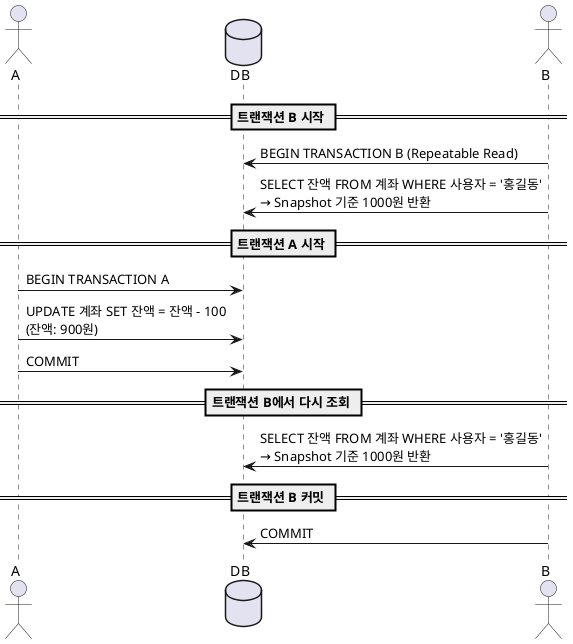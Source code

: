 @startuml
actor A as a
database DB as db
actor B as b

== 트랜잭션 B 시작 ==
b -> db : BEGIN TRANSACTION B (Repeatable Read)
b -> db : SELECT 잔액 FROM 계좌 WHERE 사용자 = '홍길동'\n→ Snapshot 기준 1000원 반환

== 트랜잭션 A 시작 ==
a -> db : BEGIN TRANSACTION A
a -> db : UPDATE 계좌 SET 잔액 = 잔액 - 100\n(잔액: 900원)
a -> db : COMMIT

== 트랜잭션 B에서 다시 조회 ==
b -> db : SELECT 잔액 FROM 계좌 WHERE 사용자 = '홍길동'\n→ Snapshot 기준 1000원 반환

== 트랜잭션 B 커밋 ==
b -> db : COMMIT
@enduml